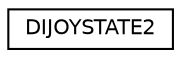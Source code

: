 digraph "Graphical Class Hierarchy"
{
 // LATEX_PDF_SIZE
  edge [fontname="Helvetica",fontsize="10",labelfontname="Helvetica",labelfontsize="10"];
  node [fontname="Helvetica",fontsize="10",shape=record];
  rankdir="LR";
  Node0 [label="DIJOYSTATE2",height=0.2,width=0.4,color="black", fillcolor="white", style="filled",URL="$structDIJOYSTATE2.html",tooltip=" "];
}
